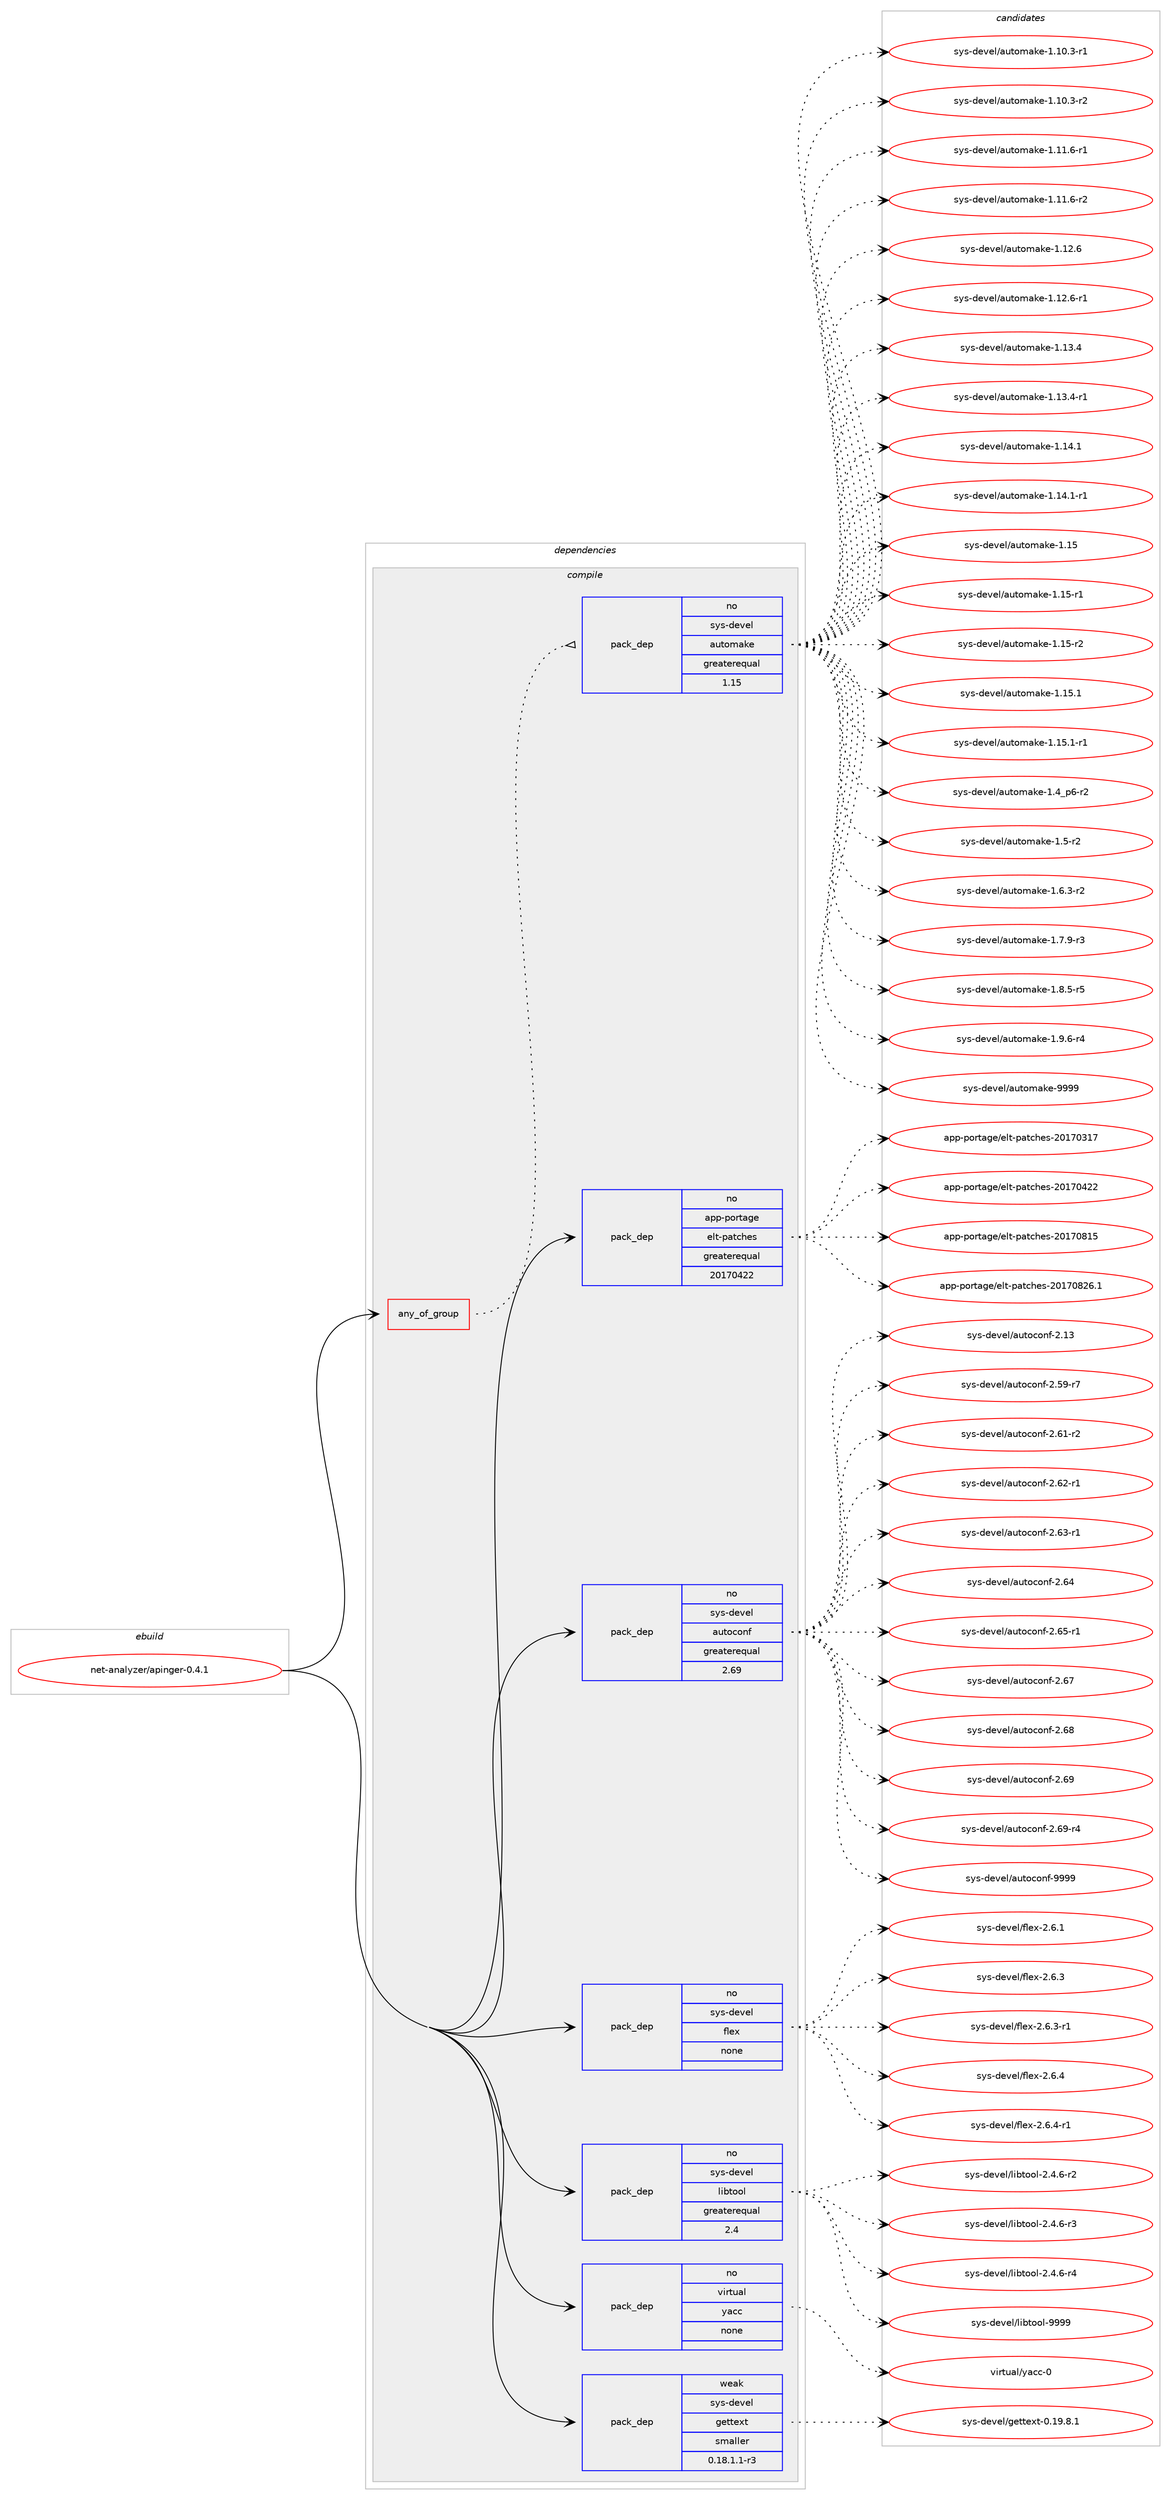 digraph prolog {

# *************
# Graph options
# *************

newrank=true;
concentrate=true;
compound=true;
graph [rankdir=LR,fontname=Helvetica,fontsize=10,ranksep=1.5];#, ranksep=2.5, nodesep=0.2];
edge  [arrowhead=vee];
node  [fontname=Helvetica,fontsize=10];

# **********
# The ebuild
# **********

subgraph cluster_leftcol {
color=gray;
rank=same;
label=<<i>ebuild</i>>;
id [label="net-analyzer/apinger-0.4.1", color=red, width=4, href="../net-analyzer/apinger-0.4.1.svg"];
}

# ****************
# The dependencies
# ****************

subgraph cluster_midcol {
color=gray;
label=<<i>dependencies</i>>;
subgraph cluster_compile {
fillcolor="#eeeeee";
style=filled;
label=<<i>compile</i>>;
subgraph any6263 {
dependency398560 [label=<<TABLE BORDER="0" CELLBORDER="1" CELLSPACING="0" CELLPADDING="4"><TR><TD CELLPADDING="10">any_of_group</TD></TR></TABLE>>, shape=none, color=red];subgraph pack293718 {
dependency398561 [label=<<TABLE BORDER="0" CELLBORDER="1" CELLSPACING="0" CELLPADDING="4" WIDTH="220"><TR><TD ROWSPAN="6" CELLPADDING="30">pack_dep</TD></TR><TR><TD WIDTH="110">no</TD></TR><TR><TD>sys-devel</TD></TR><TR><TD>automake</TD></TR><TR><TD>greaterequal</TD></TR><TR><TD>1.15</TD></TR></TABLE>>, shape=none, color=blue];
}
dependency398560:e -> dependency398561:w [weight=20,style="dotted",arrowhead="oinv"];
}
id:e -> dependency398560:w [weight=20,style="solid",arrowhead="vee"];
subgraph pack293719 {
dependency398562 [label=<<TABLE BORDER="0" CELLBORDER="1" CELLSPACING="0" CELLPADDING="4" WIDTH="220"><TR><TD ROWSPAN="6" CELLPADDING="30">pack_dep</TD></TR><TR><TD WIDTH="110">no</TD></TR><TR><TD>app-portage</TD></TR><TR><TD>elt-patches</TD></TR><TR><TD>greaterequal</TD></TR><TR><TD>20170422</TD></TR></TABLE>>, shape=none, color=blue];
}
id:e -> dependency398562:w [weight=20,style="solid",arrowhead="vee"];
subgraph pack293720 {
dependency398563 [label=<<TABLE BORDER="0" CELLBORDER="1" CELLSPACING="0" CELLPADDING="4" WIDTH="220"><TR><TD ROWSPAN="6" CELLPADDING="30">pack_dep</TD></TR><TR><TD WIDTH="110">no</TD></TR><TR><TD>sys-devel</TD></TR><TR><TD>autoconf</TD></TR><TR><TD>greaterequal</TD></TR><TR><TD>2.69</TD></TR></TABLE>>, shape=none, color=blue];
}
id:e -> dependency398563:w [weight=20,style="solid",arrowhead="vee"];
subgraph pack293721 {
dependency398564 [label=<<TABLE BORDER="0" CELLBORDER="1" CELLSPACING="0" CELLPADDING="4" WIDTH="220"><TR><TD ROWSPAN="6" CELLPADDING="30">pack_dep</TD></TR><TR><TD WIDTH="110">no</TD></TR><TR><TD>sys-devel</TD></TR><TR><TD>flex</TD></TR><TR><TD>none</TD></TR><TR><TD></TD></TR></TABLE>>, shape=none, color=blue];
}
id:e -> dependency398564:w [weight=20,style="solid",arrowhead="vee"];
subgraph pack293722 {
dependency398565 [label=<<TABLE BORDER="0" CELLBORDER="1" CELLSPACING="0" CELLPADDING="4" WIDTH="220"><TR><TD ROWSPAN="6" CELLPADDING="30">pack_dep</TD></TR><TR><TD WIDTH="110">no</TD></TR><TR><TD>sys-devel</TD></TR><TR><TD>libtool</TD></TR><TR><TD>greaterequal</TD></TR><TR><TD>2.4</TD></TR></TABLE>>, shape=none, color=blue];
}
id:e -> dependency398565:w [weight=20,style="solid",arrowhead="vee"];
subgraph pack293723 {
dependency398566 [label=<<TABLE BORDER="0" CELLBORDER="1" CELLSPACING="0" CELLPADDING="4" WIDTH="220"><TR><TD ROWSPAN="6" CELLPADDING="30">pack_dep</TD></TR><TR><TD WIDTH="110">no</TD></TR><TR><TD>virtual</TD></TR><TR><TD>yacc</TD></TR><TR><TD>none</TD></TR><TR><TD></TD></TR></TABLE>>, shape=none, color=blue];
}
id:e -> dependency398566:w [weight=20,style="solid",arrowhead="vee"];
subgraph pack293724 {
dependency398567 [label=<<TABLE BORDER="0" CELLBORDER="1" CELLSPACING="0" CELLPADDING="4" WIDTH="220"><TR><TD ROWSPAN="6" CELLPADDING="30">pack_dep</TD></TR><TR><TD WIDTH="110">weak</TD></TR><TR><TD>sys-devel</TD></TR><TR><TD>gettext</TD></TR><TR><TD>smaller</TD></TR><TR><TD>0.18.1.1-r3</TD></TR></TABLE>>, shape=none, color=blue];
}
id:e -> dependency398567:w [weight=20,style="solid",arrowhead="vee"];
}
subgraph cluster_compileandrun {
fillcolor="#eeeeee";
style=filled;
label=<<i>compile and run</i>>;
}
subgraph cluster_run {
fillcolor="#eeeeee";
style=filled;
label=<<i>run</i>>;
}
}

# **************
# The candidates
# **************

subgraph cluster_choices {
rank=same;
color=gray;
label=<<i>candidates</i>>;

subgraph choice293718 {
color=black;
nodesep=1;
choice11512111545100101118101108479711711611110997107101454946494846514511449 [label="sys-devel/automake-1.10.3-r1", color=red, width=4,href="../sys-devel/automake-1.10.3-r1.svg"];
choice11512111545100101118101108479711711611110997107101454946494846514511450 [label="sys-devel/automake-1.10.3-r2", color=red, width=4,href="../sys-devel/automake-1.10.3-r2.svg"];
choice11512111545100101118101108479711711611110997107101454946494946544511449 [label="sys-devel/automake-1.11.6-r1", color=red, width=4,href="../sys-devel/automake-1.11.6-r1.svg"];
choice11512111545100101118101108479711711611110997107101454946494946544511450 [label="sys-devel/automake-1.11.6-r2", color=red, width=4,href="../sys-devel/automake-1.11.6-r2.svg"];
choice1151211154510010111810110847971171161111099710710145494649504654 [label="sys-devel/automake-1.12.6", color=red, width=4,href="../sys-devel/automake-1.12.6.svg"];
choice11512111545100101118101108479711711611110997107101454946495046544511449 [label="sys-devel/automake-1.12.6-r1", color=red, width=4,href="../sys-devel/automake-1.12.6-r1.svg"];
choice1151211154510010111810110847971171161111099710710145494649514652 [label="sys-devel/automake-1.13.4", color=red, width=4,href="../sys-devel/automake-1.13.4.svg"];
choice11512111545100101118101108479711711611110997107101454946495146524511449 [label="sys-devel/automake-1.13.4-r1", color=red, width=4,href="../sys-devel/automake-1.13.4-r1.svg"];
choice1151211154510010111810110847971171161111099710710145494649524649 [label="sys-devel/automake-1.14.1", color=red, width=4,href="../sys-devel/automake-1.14.1.svg"];
choice11512111545100101118101108479711711611110997107101454946495246494511449 [label="sys-devel/automake-1.14.1-r1", color=red, width=4,href="../sys-devel/automake-1.14.1-r1.svg"];
choice115121115451001011181011084797117116111109971071014549464953 [label="sys-devel/automake-1.15", color=red, width=4,href="../sys-devel/automake-1.15.svg"];
choice1151211154510010111810110847971171161111099710710145494649534511449 [label="sys-devel/automake-1.15-r1", color=red, width=4,href="../sys-devel/automake-1.15-r1.svg"];
choice1151211154510010111810110847971171161111099710710145494649534511450 [label="sys-devel/automake-1.15-r2", color=red, width=4,href="../sys-devel/automake-1.15-r2.svg"];
choice1151211154510010111810110847971171161111099710710145494649534649 [label="sys-devel/automake-1.15.1", color=red, width=4,href="../sys-devel/automake-1.15.1.svg"];
choice11512111545100101118101108479711711611110997107101454946495346494511449 [label="sys-devel/automake-1.15.1-r1", color=red, width=4,href="../sys-devel/automake-1.15.1-r1.svg"];
choice115121115451001011181011084797117116111109971071014549465295112544511450 [label="sys-devel/automake-1.4_p6-r2", color=red, width=4,href="../sys-devel/automake-1.4_p6-r2.svg"];
choice11512111545100101118101108479711711611110997107101454946534511450 [label="sys-devel/automake-1.5-r2", color=red, width=4,href="../sys-devel/automake-1.5-r2.svg"];
choice115121115451001011181011084797117116111109971071014549465446514511450 [label="sys-devel/automake-1.6.3-r2", color=red, width=4,href="../sys-devel/automake-1.6.3-r2.svg"];
choice115121115451001011181011084797117116111109971071014549465546574511451 [label="sys-devel/automake-1.7.9-r3", color=red, width=4,href="../sys-devel/automake-1.7.9-r3.svg"];
choice115121115451001011181011084797117116111109971071014549465646534511453 [label="sys-devel/automake-1.8.5-r5", color=red, width=4,href="../sys-devel/automake-1.8.5-r5.svg"];
choice115121115451001011181011084797117116111109971071014549465746544511452 [label="sys-devel/automake-1.9.6-r4", color=red, width=4,href="../sys-devel/automake-1.9.6-r4.svg"];
choice115121115451001011181011084797117116111109971071014557575757 [label="sys-devel/automake-9999", color=red, width=4,href="../sys-devel/automake-9999.svg"];
dependency398561:e -> choice11512111545100101118101108479711711611110997107101454946494846514511449:w [style=dotted,weight="100"];
dependency398561:e -> choice11512111545100101118101108479711711611110997107101454946494846514511450:w [style=dotted,weight="100"];
dependency398561:e -> choice11512111545100101118101108479711711611110997107101454946494946544511449:w [style=dotted,weight="100"];
dependency398561:e -> choice11512111545100101118101108479711711611110997107101454946494946544511450:w [style=dotted,weight="100"];
dependency398561:e -> choice1151211154510010111810110847971171161111099710710145494649504654:w [style=dotted,weight="100"];
dependency398561:e -> choice11512111545100101118101108479711711611110997107101454946495046544511449:w [style=dotted,weight="100"];
dependency398561:e -> choice1151211154510010111810110847971171161111099710710145494649514652:w [style=dotted,weight="100"];
dependency398561:e -> choice11512111545100101118101108479711711611110997107101454946495146524511449:w [style=dotted,weight="100"];
dependency398561:e -> choice1151211154510010111810110847971171161111099710710145494649524649:w [style=dotted,weight="100"];
dependency398561:e -> choice11512111545100101118101108479711711611110997107101454946495246494511449:w [style=dotted,weight="100"];
dependency398561:e -> choice115121115451001011181011084797117116111109971071014549464953:w [style=dotted,weight="100"];
dependency398561:e -> choice1151211154510010111810110847971171161111099710710145494649534511449:w [style=dotted,weight="100"];
dependency398561:e -> choice1151211154510010111810110847971171161111099710710145494649534511450:w [style=dotted,weight="100"];
dependency398561:e -> choice1151211154510010111810110847971171161111099710710145494649534649:w [style=dotted,weight="100"];
dependency398561:e -> choice11512111545100101118101108479711711611110997107101454946495346494511449:w [style=dotted,weight="100"];
dependency398561:e -> choice115121115451001011181011084797117116111109971071014549465295112544511450:w [style=dotted,weight="100"];
dependency398561:e -> choice11512111545100101118101108479711711611110997107101454946534511450:w [style=dotted,weight="100"];
dependency398561:e -> choice115121115451001011181011084797117116111109971071014549465446514511450:w [style=dotted,weight="100"];
dependency398561:e -> choice115121115451001011181011084797117116111109971071014549465546574511451:w [style=dotted,weight="100"];
dependency398561:e -> choice115121115451001011181011084797117116111109971071014549465646534511453:w [style=dotted,weight="100"];
dependency398561:e -> choice115121115451001011181011084797117116111109971071014549465746544511452:w [style=dotted,weight="100"];
dependency398561:e -> choice115121115451001011181011084797117116111109971071014557575757:w [style=dotted,weight="100"];
}
subgraph choice293719 {
color=black;
nodesep=1;
choice97112112451121111141169710310147101108116451129711699104101115455048495548514955 [label="app-portage/elt-patches-20170317", color=red, width=4,href="../app-portage/elt-patches-20170317.svg"];
choice97112112451121111141169710310147101108116451129711699104101115455048495548525050 [label="app-portage/elt-patches-20170422", color=red, width=4,href="../app-portage/elt-patches-20170422.svg"];
choice97112112451121111141169710310147101108116451129711699104101115455048495548564953 [label="app-portage/elt-patches-20170815", color=red, width=4,href="../app-portage/elt-patches-20170815.svg"];
choice971121124511211111411697103101471011081164511297116991041011154550484955485650544649 [label="app-portage/elt-patches-20170826.1", color=red, width=4,href="../app-portage/elt-patches-20170826.1.svg"];
dependency398562:e -> choice97112112451121111141169710310147101108116451129711699104101115455048495548514955:w [style=dotted,weight="100"];
dependency398562:e -> choice97112112451121111141169710310147101108116451129711699104101115455048495548525050:w [style=dotted,weight="100"];
dependency398562:e -> choice97112112451121111141169710310147101108116451129711699104101115455048495548564953:w [style=dotted,weight="100"];
dependency398562:e -> choice971121124511211111411697103101471011081164511297116991041011154550484955485650544649:w [style=dotted,weight="100"];
}
subgraph choice293720 {
color=black;
nodesep=1;
choice115121115451001011181011084797117116111991111101024550464951 [label="sys-devel/autoconf-2.13", color=red, width=4,href="../sys-devel/autoconf-2.13.svg"];
choice1151211154510010111810110847971171161119911111010245504653574511455 [label="sys-devel/autoconf-2.59-r7", color=red, width=4,href="../sys-devel/autoconf-2.59-r7.svg"];
choice1151211154510010111810110847971171161119911111010245504654494511450 [label="sys-devel/autoconf-2.61-r2", color=red, width=4,href="../sys-devel/autoconf-2.61-r2.svg"];
choice1151211154510010111810110847971171161119911111010245504654504511449 [label="sys-devel/autoconf-2.62-r1", color=red, width=4,href="../sys-devel/autoconf-2.62-r1.svg"];
choice1151211154510010111810110847971171161119911111010245504654514511449 [label="sys-devel/autoconf-2.63-r1", color=red, width=4,href="../sys-devel/autoconf-2.63-r1.svg"];
choice115121115451001011181011084797117116111991111101024550465452 [label="sys-devel/autoconf-2.64", color=red, width=4,href="../sys-devel/autoconf-2.64.svg"];
choice1151211154510010111810110847971171161119911111010245504654534511449 [label="sys-devel/autoconf-2.65-r1", color=red, width=4,href="../sys-devel/autoconf-2.65-r1.svg"];
choice115121115451001011181011084797117116111991111101024550465455 [label="sys-devel/autoconf-2.67", color=red, width=4,href="../sys-devel/autoconf-2.67.svg"];
choice115121115451001011181011084797117116111991111101024550465456 [label="sys-devel/autoconf-2.68", color=red, width=4,href="../sys-devel/autoconf-2.68.svg"];
choice115121115451001011181011084797117116111991111101024550465457 [label="sys-devel/autoconf-2.69", color=red, width=4,href="../sys-devel/autoconf-2.69.svg"];
choice1151211154510010111810110847971171161119911111010245504654574511452 [label="sys-devel/autoconf-2.69-r4", color=red, width=4,href="../sys-devel/autoconf-2.69-r4.svg"];
choice115121115451001011181011084797117116111991111101024557575757 [label="sys-devel/autoconf-9999", color=red, width=4,href="../sys-devel/autoconf-9999.svg"];
dependency398563:e -> choice115121115451001011181011084797117116111991111101024550464951:w [style=dotted,weight="100"];
dependency398563:e -> choice1151211154510010111810110847971171161119911111010245504653574511455:w [style=dotted,weight="100"];
dependency398563:e -> choice1151211154510010111810110847971171161119911111010245504654494511450:w [style=dotted,weight="100"];
dependency398563:e -> choice1151211154510010111810110847971171161119911111010245504654504511449:w [style=dotted,weight="100"];
dependency398563:e -> choice1151211154510010111810110847971171161119911111010245504654514511449:w [style=dotted,weight="100"];
dependency398563:e -> choice115121115451001011181011084797117116111991111101024550465452:w [style=dotted,weight="100"];
dependency398563:e -> choice1151211154510010111810110847971171161119911111010245504654534511449:w [style=dotted,weight="100"];
dependency398563:e -> choice115121115451001011181011084797117116111991111101024550465455:w [style=dotted,weight="100"];
dependency398563:e -> choice115121115451001011181011084797117116111991111101024550465456:w [style=dotted,weight="100"];
dependency398563:e -> choice115121115451001011181011084797117116111991111101024550465457:w [style=dotted,weight="100"];
dependency398563:e -> choice1151211154510010111810110847971171161119911111010245504654574511452:w [style=dotted,weight="100"];
dependency398563:e -> choice115121115451001011181011084797117116111991111101024557575757:w [style=dotted,weight="100"];
}
subgraph choice293721 {
color=black;
nodesep=1;
choice1151211154510010111810110847102108101120455046544649 [label="sys-devel/flex-2.6.1", color=red, width=4,href="../sys-devel/flex-2.6.1.svg"];
choice1151211154510010111810110847102108101120455046544651 [label="sys-devel/flex-2.6.3", color=red, width=4,href="../sys-devel/flex-2.6.3.svg"];
choice11512111545100101118101108471021081011204550465446514511449 [label="sys-devel/flex-2.6.3-r1", color=red, width=4,href="../sys-devel/flex-2.6.3-r1.svg"];
choice1151211154510010111810110847102108101120455046544652 [label="sys-devel/flex-2.6.4", color=red, width=4,href="../sys-devel/flex-2.6.4.svg"];
choice11512111545100101118101108471021081011204550465446524511449 [label="sys-devel/flex-2.6.4-r1", color=red, width=4,href="../sys-devel/flex-2.6.4-r1.svg"];
dependency398564:e -> choice1151211154510010111810110847102108101120455046544649:w [style=dotted,weight="100"];
dependency398564:e -> choice1151211154510010111810110847102108101120455046544651:w [style=dotted,weight="100"];
dependency398564:e -> choice11512111545100101118101108471021081011204550465446514511449:w [style=dotted,weight="100"];
dependency398564:e -> choice1151211154510010111810110847102108101120455046544652:w [style=dotted,weight="100"];
dependency398564:e -> choice11512111545100101118101108471021081011204550465446524511449:w [style=dotted,weight="100"];
}
subgraph choice293722 {
color=black;
nodesep=1;
choice1151211154510010111810110847108105981161111111084550465246544511450 [label="sys-devel/libtool-2.4.6-r2", color=red, width=4,href="../sys-devel/libtool-2.4.6-r2.svg"];
choice1151211154510010111810110847108105981161111111084550465246544511451 [label="sys-devel/libtool-2.4.6-r3", color=red, width=4,href="../sys-devel/libtool-2.4.6-r3.svg"];
choice1151211154510010111810110847108105981161111111084550465246544511452 [label="sys-devel/libtool-2.4.6-r4", color=red, width=4,href="../sys-devel/libtool-2.4.6-r4.svg"];
choice1151211154510010111810110847108105981161111111084557575757 [label="sys-devel/libtool-9999", color=red, width=4,href="../sys-devel/libtool-9999.svg"];
dependency398565:e -> choice1151211154510010111810110847108105981161111111084550465246544511450:w [style=dotted,weight="100"];
dependency398565:e -> choice1151211154510010111810110847108105981161111111084550465246544511451:w [style=dotted,weight="100"];
dependency398565:e -> choice1151211154510010111810110847108105981161111111084550465246544511452:w [style=dotted,weight="100"];
dependency398565:e -> choice1151211154510010111810110847108105981161111111084557575757:w [style=dotted,weight="100"];
}
subgraph choice293723 {
color=black;
nodesep=1;
choice11810511411611797108471219799994548 [label="virtual/yacc-0", color=red, width=4,href="../virtual/yacc-0.svg"];
dependency398566:e -> choice11810511411611797108471219799994548:w [style=dotted,weight="100"];
}
subgraph choice293724 {
color=black;
nodesep=1;
choice1151211154510010111810110847103101116116101120116454846495746564649 [label="sys-devel/gettext-0.19.8.1", color=red, width=4,href="../sys-devel/gettext-0.19.8.1.svg"];
dependency398567:e -> choice1151211154510010111810110847103101116116101120116454846495746564649:w [style=dotted,weight="100"];
}
}

}
